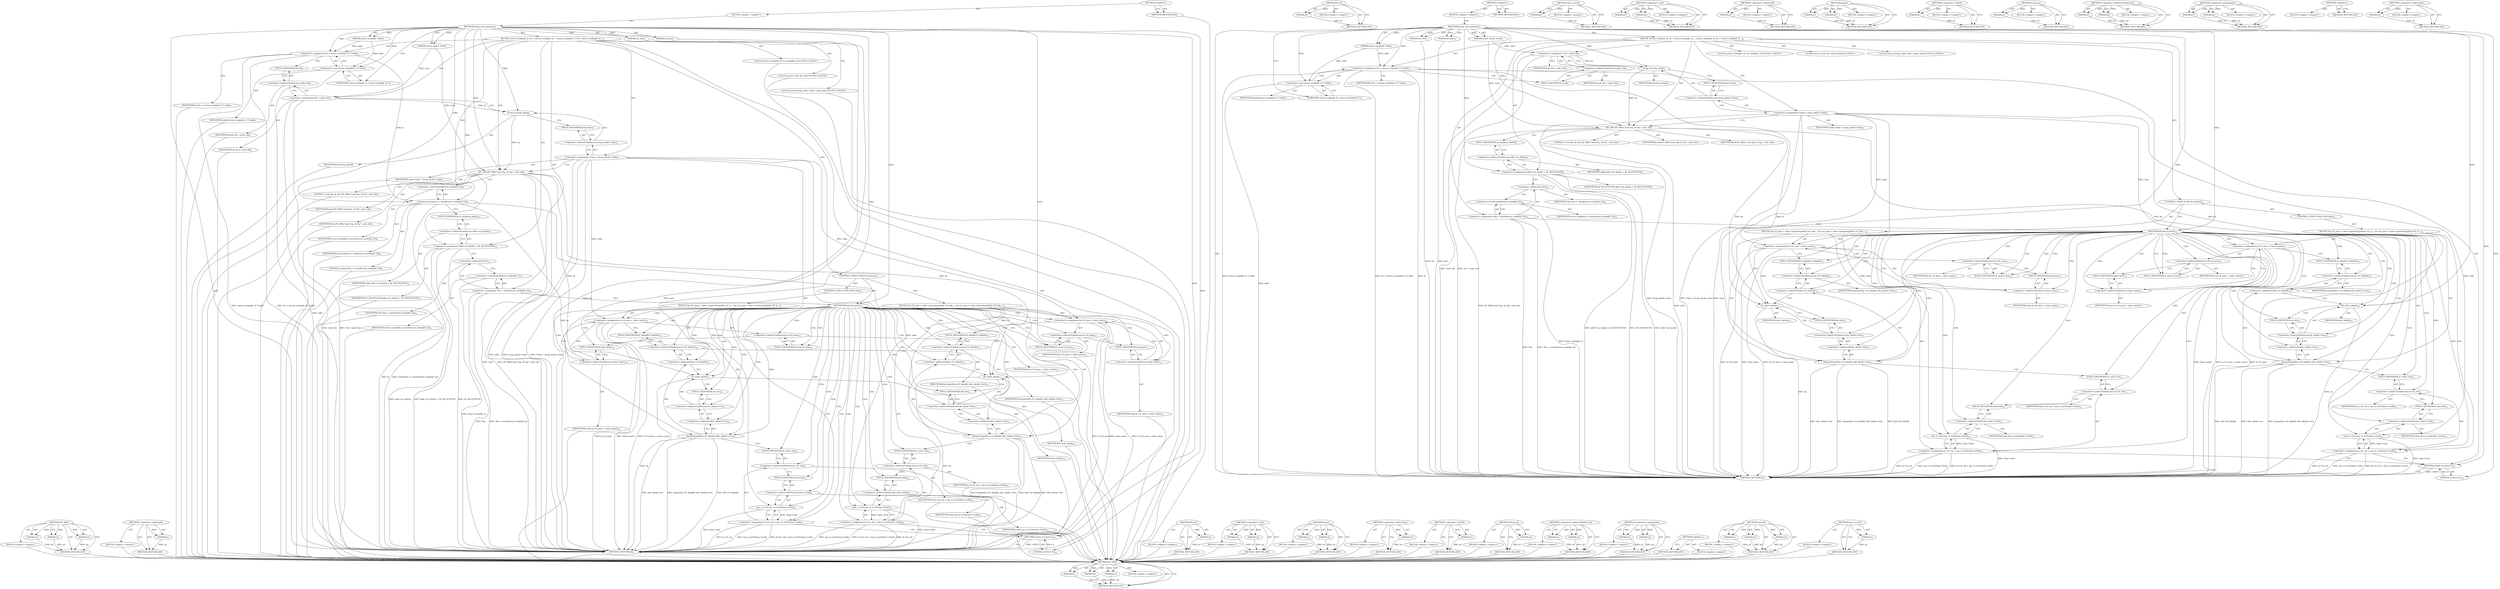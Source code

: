 digraph "cpu_to_le16" {
vulnerable_156 [label=<(METHOD,BT_DBG)>];
vulnerable_157 [label=<(PARAM,p1)>];
vulnerable_158 [label=<(PARAM,p2)>];
vulnerable_159 [label=<(PARAM,p3)>];
vulnerable_160 [label=<(BLOCK,&lt;empty&gt;,&lt;empty&gt;)>];
vulnerable_161 [label=<(METHOD_RETURN,ANY)>];
vulnerable_179 [label=<(METHOD,bt_sk)>];
vulnerable_180 [label=<(PARAM,p1)>];
vulnerable_181 [label=<(BLOCK,&lt;empty&gt;,&lt;empty&gt;)>];
vulnerable_182 [label=<(METHOD_RETURN,ANY)>];
vulnerable_6 [label=<(METHOD,&lt;global&gt;)<SUB>1</SUB>>];
vulnerable_7 [label=<(BLOCK,&lt;empty&gt;,&lt;empty&gt;)<SUB>1</SUB>>];
vulnerable_8 [label=<(METHOD,l2cap_sock_getname)<SUB>1</SUB>>];
vulnerable_9 [label=<(PARAM,struct socket *sock)<SUB>1</SUB>>];
vulnerable_10 [label=<(PARAM,struct sockaddr *addr)<SUB>1</SUB>>];
vulnerable_11 [label=<(PARAM,int *len)<SUB>1</SUB>>];
vulnerable_12 [label=<(PARAM,int peer)<SUB>1</SUB>>];
vulnerable_13 [label=<(BLOCK,{
	struct sockaddr_l2 *la = (struct sockaddr_l2...,{
	struct sockaddr_l2 *la = (struct sockaddr_l2...)<SUB>2</SUB>>];
vulnerable_14 [label="<(LOCAL,struct sockaddr_l2* la: sockaddr_l2*)<SUB>3</SUB>>"];
vulnerable_15 [label=<(&lt;operator&gt;.assignment,*la = (struct sockaddr_l2 *) addr)<SUB>3</SUB>>];
vulnerable_16 [label=<(IDENTIFIER,la,*la = (struct sockaddr_l2 *) addr)<SUB>3</SUB>>];
vulnerable_17 [label=<(&lt;operator&gt;.cast,(struct sockaddr_l2 *) addr)<SUB>3</SUB>>];
vulnerable_18 [label=<(UNKNOWN,struct sockaddr_l2 *,struct sockaddr_l2 *)<SUB>3</SUB>>];
vulnerable_19 [label=<(IDENTIFIER,addr,(struct sockaddr_l2 *) addr)<SUB>3</SUB>>];
vulnerable_20 [label="<(LOCAL,struct sock* sk: sock*)<SUB>4</SUB>>"];
vulnerable_21 [label=<(&lt;operator&gt;.assignment,*sk = sock-&gt;sk)<SUB>4</SUB>>];
vulnerable_22 [label=<(IDENTIFIER,sk,*sk = sock-&gt;sk)<SUB>4</SUB>>];
vulnerable_23 [label=<(&lt;operator&gt;.indirectFieldAccess,sock-&gt;sk)<SUB>4</SUB>>];
vulnerable_24 [label=<(IDENTIFIER,sock,*sk = sock-&gt;sk)<SUB>4</SUB>>];
vulnerable_25 [label=<(FIELD_IDENTIFIER,sk,sk)<SUB>4</SUB>>];
vulnerable_26 [label="<(LOCAL,struct l2cap_chan* chan: l2cap_chan*)<SUB>5</SUB>>"];
vulnerable_27 [label=<(&lt;operator&gt;.assignment,*chan = l2cap_pi(sk)-&gt;chan)<SUB>5</SUB>>];
vulnerable_28 [label=<(IDENTIFIER,chan,*chan = l2cap_pi(sk)-&gt;chan)<SUB>5</SUB>>];
vulnerable_29 [label=<(&lt;operator&gt;.indirectFieldAccess,l2cap_pi(sk)-&gt;chan)<SUB>5</SUB>>];
vulnerable_30 [label=<(l2cap_pi,l2cap_pi(sk))<SUB>5</SUB>>];
vulnerable_31 [label=<(IDENTIFIER,sk,l2cap_pi(sk))<SUB>5</SUB>>];
vulnerable_32 [label=<(FIELD_IDENTIFIER,chan,chan)<SUB>5</SUB>>];
vulnerable_33 [label=<(BT_DBG,BT_DBG(&quot;sock %p, sk %p&quot;, sock, sk))<SUB>7</SUB>>];
vulnerable_34 [label=<(LITERAL,&quot;sock %p, sk %p&quot;,BT_DBG(&quot;sock %p, sk %p&quot;, sock, sk))<SUB>7</SUB>>];
vulnerable_35 [label=<(IDENTIFIER,sock,BT_DBG(&quot;sock %p, sk %p&quot;, sock, sk))<SUB>7</SUB>>];
vulnerable_36 [label=<(IDENTIFIER,sk,BT_DBG(&quot;sock %p, sk %p&quot;, sock, sk))<SUB>7</SUB>>];
vulnerable_37 [label=<(&lt;operator&gt;.assignment,addr-&gt;sa_family = AF_BLUETOOTH)<SUB>9</SUB>>];
vulnerable_38 [label=<(&lt;operator&gt;.indirectFieldAccess,addr-&gt;sa_family)<SUB>9</SUB>>];
vulnerable_39 [label=<(IDENTIFIER,addr,addr-&gt;sa_family = AF_BLUETOOTH)<SUB>9</SUB>>];
vulnerable_40 [label=<(FIELD_IDENTIFIER,sa_family,sa_family)<SUB>9</SUB>>];
vulnerable_41 [label=<(IDENTIFIER,AF_BLUETOOTH,addr-&gt;sa_family = AF_BLUETOOTH)<SUB>9</SUB>>];
vulnerable_42 [label=<(&lt;operator&gt;.assignment,*len = sizeof(struct sockaddr_l2))<SUB>10</SUB>>];
vulnerable_43 [label=<(&lt;operator&gt;.indirection,*len)<SUB>10</SUB>>];
vulnerable_44 [label=<(IDENTIFIER,len,*len = sizeof(struct sockaddr_l2))<SUB>10</SUB>>];
vulnerable_45 [label=<(&lt;operator&gt;.sizeOf,sizeof(struct sockaddr_l2))<SUB>10</SUB>>];
vulnerable_46 [label=<(IDENTIFIER,struct sockaddr_l2,sizeof(struct sockaddr_l2))<SUB>10</SUB>>];
vulnerable_47 [label=<(CONTROL_STRUCTURE,IF,if (peer))<SUB>12</SUB>>];
vulnerable_48 [label=<(IDENTIFIER,peer,if (peer))<SUB>12</SUB>>];
vulnerable_49 [label=<(BLOCK,{
		la-&gt;l2_psm = chan-&gt;psm;
		bacpy(&amp;la-&gt;l2_bda...,{
		la-&gt;l2_psm = chan-&gt;psm;
		bacpy(&amp;la-&gt;l2_bda...)<SUB>12</SUB>>];
vulnerable_50 [label=<(&lt;operator&gt;.assignment,la-&gt;l2_psm = chan-&gt;psm)<SUB>13</SUB>>];
vulnerable_51 [label=<(&lt;operator&gt;.indirectFieldAccess,la-&gt;l2_psm)<SUB>13</SUB>>];
vulnerable_52 [label=<(IDENTIFIER,la,la-&gt;l2_psm = chan-&gt;psm)<SUB>13</SUB>>];
vulnerable_53 [label=<(FIELD_IDENTIFIER,l2_psm,l2_psm)<SUB>13</SUB>>];
vulnerable_54 [label=<(&lt;operator&gt;.indirectFieldAccess,chan-&gt;psm)<SUB>13</SUB>>];
vulnerable_55 [label=<(IDENTIFIER,chan,la-&gt;l2_psm = chan-&gt;psm)<SUB>13</SUB>>];
vulnerable_56 [label=<(FIELD_IDENTIFIER,psm,psm)<SUB>13</SUB>>];
vulnerable_57 [label=<(bacpy,bacpy(&amp;la-&gt;l2_bdaddr, &amp;bt_sk(sk)-&gt;dst))<SUB>14</SUB>>];
vulnerable_58 [label=<(&lt;operator&gt;.addressOf,&amp;la-&gt;l2_bdaddr)<SUB>14</SUB>>];
vulnerable_59 [label=<(&lt;operator&gt;.indirectFieldAccess,la-&gt;l2_bdaddr)<SUB>14</SUB>>];
vulnerable_60 [label=<(IDENTIFIER,la,bacpy(&amp;la-&gt;l2_bdaddr, &amp;bt_sk(sk)-&gt;dst))<SUB>14</SUB>>];
vulnerable_61 [label=<(FIELD_IDENTIFIER,l2_bdaddr,l2_bdaddr)<SUB>14</SUB>>];
vulnerable_62 [label=<(&lt;operator&gt;.addressOf,&amp;bt_sk(sk)-&gt;dst)<SUB>14</SUB>>];
vulnerable_63 [label=<(&lt;operator&gt;.indirectFieldAccess,bt_sk(sk)-&gt;dst)<SUB>14</SUB>>];
vulnerable_64 [label=<(bt_sk,bt_sk(sk))<SUB>14</SUB>>];
vulnerable_65 [label=<(IDENTIFIER,sk,bt_sk(sk))<SUB>14</SUB>>];
vulnerable_66 [label=<(FIELD_IDENTIFIER,dst,dst)<SUB>14</SUB>>];
vulnerable_67 [label=<(&lt;operator&gt;.assignment,la-&gt;l2_cid = cpu_to_le16(chan-&gt;dcid))<SUB>15</SUB>>];
vulnerable_68 [label=<(&lt;operator&gt;.indirectFieldAccess,la-&gt;l2_cid)<SUB>15</SUB>>];
vulnerable_69 [label=<(IDENTIFIER,la,la-&gt;l2_cid = cpu_to_le16(chan-&gt;dcid))<SUB>15</SUB>>];
vulnerable_70 [label=<(FIELD_IDENTIFIER,l2_cid,l2_cid)<SUB>15</SUB>>];
vulnerable_71 [label=<(cpu_to_le16,cpu_to_le16(chan-&gt;dcid))<SUB>15</SUB>>];
vulnerable_72 [label=<(&lt;operator&gt;.indirectFieldAccess,chan-&gt;dcid)<SUB>15</SUB>>];
vulnerable_73 [label=<(IDENTIFIER,chan,cpu_to_le16(chan-&gt;dcid))<SUB>15</SUB>>];
vulnerable_74 [label=<(FIELD_IDENTIFIER,dcid,dcid)<SUB>15</SUB>>];
vulnerable_75 [label=<(CONTROL_STRUCTURE,ELSE,else)<SUB>16</SUB>>];
vulnerable_76 [label=<(BLOCK,{
		la-&gt;l2_psm = chan-&gt;sport;
		bacpy(&amp;la-&gt;l2_b...,{
		la-&gt;l2_psm = chan-&gt;sport;
		bacpy(&amp;la-&gt;l2_b...)<SUB>16</SUB>>];
vulnerable_77 [label=<(&lt;operator&gt;.assignment,la-&gt;l2_psm = chan-&gt;sport)<SUB>17</SUB>>];
vulnerable_78 [label=<(&lt;operator&gt;.indirectFieldAccess,la-&gt;l2_psm)<SUB>17</SUB>>];
vulnerable_79 [label=<(IDENTIFIER,la,la-&gt;l2_psm = chan-&gt;sport)<SUB>17</SUB>>];
vulnerable_80 [label=<(FIELD_IDENTIFIER,l2_psm,l2_psm)<SUB>17</SUB>>];
vulnerable_81 [label=<(&lt;operator&gt;.indirectFieldAccess,chan-&gt;sport)<SUB>17</SUB>>];
vulnerable_82 [label=<(IDENTIFIER,chan,la-&gt;l2_psm = chan-&gt;sport)<SUB>17</SUB>>];
vulnerable_83 [label=<(FIELD_IDENTIFIER,sport,sport)<SUB>17</SUB>>];
vulnerable_84 [label=<(bacpy,bacpy(&amp;la-&gt;l2_bdaddr, &amp;bt_sk(sk)-&gt;src))<SUB>18</SUB>>];
vulnerable_85 [label=<(&lt;operator&gt;.addressOf,&amp;la-&gt;l2_bdaddr)<SUB>18</SUB>>];
vulnerable_86 [label=<(&lt;operator&gt;.indirectFieldAccess,la-&gt;l2_bdaddr)<SUB>18</SUB>>];
vulnerable_87 [label=<(IDENTIFIER,la,bacpy(&amp;la-&gt;l2_bdaddr, &amp;bt_sk(sk)-&gt;src))<SUB>18</SUB>>];
vulnerable_88 [label=<(FIELD_IDENTIFIER,l2_bdaddr,l2_bdaddr)<SUB>18</SUB>>];
vulnerable_89 [label=<(&lt;operator&gt;.addressOf,&amp;bt_sk(sk)-&gt;src)<SUB>18</SUB>>];
vulnerable_90 [label=<(&lt;operator&gt;.indirectFieldAccess,bt_sk(sk)-&gt;src)<SUB>18</SUB>>];
vulnerable_91 [label=<(bt_sk,bt_sk(sk))<SUB>18</SUB>>];
vulnerable_92 [label=<(IDENTIFIER,sk,bt_sk(sk))<SUB>18</SUB>>];
vulnerable_93 [label=<(FIELD_IDENTIFIER,src,src)<SUB>18</SUB>>];
vulnerable_94 [label=<(&lt;operator&gt;.assignment,la-&gt;l2_cid = cpu_to_le16(chan-&gt;scid))<SUB>19</SUB>>];
vulnerable_95 [label=<(&lt;operator&gt;.indirectFieldAccess,la-&gt;l2_cid)<SUB>19</SUB>>];
vulnerable_96 [label=<(IDENTIFIER,la,la-&gt;l2_cid = cpu_to_le16(chan-&gt;scid))<SUB>19</SUB>>];
vulnerable_97 [label=<(FIELD_IDENTIFIER,l2_cid,l2_cid)<SUB>19</SUB>>];
vulnerable_98 [label=<(cpu_to_le16,cpu_to_le16(chan-&gt;scid))<SUB>19</SUB>>];
vulnerable_99 [label=<(&lt;operator&gt;.indirectFieldAccess,chan-&gt;scid)<SUB>19</SUB>>];
vulnerable_100 [label=<(IDENTIFIER,chan,cpu_to_le16(chan-&gt;scid))<SUB>19</SUB>>];
vulnerable_101 [label=<(FIELD_IDENTIFIER,scid,scid)<SUB>19</SUB>>];
vulnerable_102 [label=<(RETURN,return 0;,return 0;)<SUB>22</SUB>>];
vulnerable_103 [label=<(LITERAL,0,return 0;)<SUB>22</SUB>>];
vulnerable_104 [label=<(METHOD_RETURN,int)<SUB>1</SUB>>];
vulnerable_106 [label=<(METHOD_RETURN,ANY)<SUB>1</SUB>>];
vulnerable_183 [label=<(METHOD,cpu_to_le16)>];
vulnerable_184 [label=<(PARAM,p1)>];
vulnerable_185 [label=<(BLOCK,&lt;empty&gt;,&lt;empty&gt;)>];
vulnerable_186 [label=<(METHOD_RETURN,ANY)>];
vulnerable_142 [label=<(METHOD,&lt;operator&gt;.cast)>];
vulnerable_143 [label=<(PARAM,p1)>];
vulnerable_144 [label=<(PARAM,p2)>];
vulnerable_145 [label=<(BLOCK,&lt;empty&gt;,&lt;empty&gt;)>];
vulnerable_146 [label=<(METHOD_RETURN,ANY)>];
vulnerable_175 [label=<(METHOD,&lt;operator&gt;.addressOf)>];
vulnerable_176 [label=<(PARAM,p1)>];
vulnerable_177 [label=<(BLOCK,&lt;empty&gt;,&lt;empty&gt;)>];
vulnerable_178 [label=<(METHOD_RETURN,ANY)>];
vulnerable_170 [label=<(METHOD,bacpy)>];
vulnerable_171 [label=<(PARAM,p1)>];
vulnerable_172 [label=<(PARAM,p2)>];
vulnerable_173 [label=<(BLOCK,&lt;empty&gt;,&lt;empty&gt;)>];
vulnerable_174 [label=<(METHOD_RETURN,ANY)>];
vulnerable_166 [label=<(METHOD,&lt;operator&gt;.sizeOf)>];
vulnerable_167 [label=<(PARAM,p1)>];
vulnerable_168 [label=<(BLOCK,&lt;empty&gt;,&lt;empty&gt;)>];
vulnerable_169 [label=<(METHOD_RETURN,ANY)>];
vulnerable_152 [label=<(METHOD,l2cap_pi)>];
vulnerable_153 [label=<(PARAM,p1)>];
vulnerable_154 [label=<(BLOCK,&lt;empty&gt;,&lt;empty&gt;)>];
vulnerable_155 [label=<(METHOD_RETURN,ANY)>];
vulnerable_147 [label=<(METHOD,&lt;operator&gt;.indirectFieldAccess)>];
vulnerable_148 [label=<(PARAM,p1)>];
vulnerable_149 [label=<(PARAM,p2)>];
vulnerable_150 [label=<(BLOCK,&lt;empty&gt;,&lt;empty&gt;)>];
vulnerable_151 [label=<(METHOD_RETURN,ANY)>];
vulnerable_137 [label=<(METHOD,&lt;operator&gt;.assignment)>];
vulnerable_138 [label=<(PARAM,p1)>];
vulnerable_139 [label=<(PARAM,p2)>];
vulnerable_140 [label=<(BLOCK,&lt;empty&gt;,&lt;empty&gt;)>];
vulnerable_141 [label=<(METHOD_RETURN,ANY)>];
vulnerable_131 [label=<(METHOD,&lt;global&gt;)<SUB>1</SUB>>];
vulnerable_132 [label=<(BLOCK,&lt;empty&gt;,&lt;empty&gt;)>];
vulnerable_133 [label=<(METHOD_RETURN,ANY)>];
vulnerable_162 [label=<(METHOD,&lt;operator&gt;.indirection)>];
vulnerable_163 [label=<(PARAM,p1)>];
vulnerable_164 [label=<(BLOCK,&lt;empty&gt;,&lt;empty&gt;)>];
vulnerable_165 [label=<(METHOD_RETURN,ANY)>];
fixed_161 [label=<(METHOD,BT_DBG)>];
fixed_162 [label=<(PARAM,p1)>];
fixed_163 [label=<(PARAM,p2)>];
fixed_164 [label=<(PARAM,p3)>];
fixed_165 [label=<(BLOCK,&lt;empty&gt;,&lt;empty&gt;)>];
fixed_166 [label=<(METHOD_RETURN,ANY)>];
fixed_186 [label=<(METHOD,&lt;operator&gt;.addressOf)>];
fixed_187 [label=<(PARAM,p1)>];
fixed_188 [label=<(BLOCK,&lt;empty&gt;,&lt;empty&gt;)>];
fixed_189 [label=<(METHOD_RETURN,ANY)>];
fixed_6 [label=<(METHOD,&lt;global&gt;)<SUB>1</SUB>>];
fixed_7 [label=<(BLOCK,&lt;empty&gt;,&lt;empty&gt;)<SUB>1</SUB>>];
fixed_8 [label=<(METHOD,l2cap_sock_getname)<SUB>1</SUB>>];
fixed_9 [label=<(PARAM,struct socket *sock)<SUB>1</SUB>>];
fixed_10 [label=<(PARAM,struct sockaddr *addr)<SUB>1</SUB>>];
fixed_11 [label=<(PARAM,int *len)<SUB>1</SUB>>];
fixed_12 [label=<(PARAM,int peer)<SUB>1</SUB>>];
fixed_13 [label=<(BLOCK,{
	struct sockaddr_l2 *la = (struct sockaddr_l2...,{
	struct sockaddr_l2 *la = (struct sockaddr_l2...)<SUB>2</SUB>>];
fixed_14 [label="<(LOCAL,struct sockaddr_l2* la: sockaddr_l2*)<SUB>3</SUB>>"];
fixed_15 [label=<(&lt;operator&gt;.assignment,*la = (struct sockaddr_l2 *) addr)<SUB>3</SUB>>];
fixed_16 [label=<(IDENTIFIER,la,*la = (struct sockaddr_l2 *) addr)<SUB>3</SUB>>];
fixed_17 [label=<(&lt;operator&gt;.cast,(struct sockaddr_l2 *) addr)<SUB>3</SUB>>];
fixed_18 [label=<(UNKNOWN,struct sockaddr_l2 *,struct sockaddr_l2 *)<SUB>3</SUB>>];
fixed_19 [label=<(IDENTIFIER,addr,(struct sockaddr_l2 *) addr)<SUB>3</SUB>>];
fixed_20 [label="<(LOCAL,struct sock* sk: sock*)<SUB>4</SUB>>"];
fixed_21 [label=<(&lt;operator&gt;.assignment,*sk = sock-&gt;sk)<SUB>4</SUB>>];
fixed_22 [label=<(IDENTIFIER,sk,*sk = sock-&gt;sk)<SUB>4</SUB>>];
fixed_23 [label=<(&lt;operator&gt;.indirectFieldAccess,sock-&gt;sk)<SUB>4</SUB>>];
fixed_24 [label=<(IDENTIFIER,sock,*sk = sock-&gt;sk)<SUB>4</SUB>>];
fixed_25 [label=<(FIELD_IDENTIFIER,sk,sk)<SUB>4</SUB>>];
fixed_26 [label="<(LOCAL,struct l2cap_chan* chan: l2cap_chan*)<SUB>5</SUB>>"];
fixed_27 [label=<(&lt;operator&gt;.assignment,*chan = l2cap_pi(sk)-&gt;chan)<SUB>5</SUB>>];
fixed_28 [label=<(IDENTIFIER,chan,*chan = l2cap_pi(sk)-&gt;chan)<SUB>5</SUB>>];
fixed_29 [label=<(&lt;operator&gt;.indirectFieldAccess,l2cap_pi(sk)-&gt;chan)<SUB>5</SUB>>];
fixed_30 [label=<(l2cap_pi,l2cap_pi(sk))<SUB>5</SUB>>];
fixed_31 [label=<(IDENTIFIER,sk,l2cap_pi(sk))<SUB>5</SUB>>];
fixed_32 [label=<(FIELD_IDENTIFIER,chan,chan)<SUB>5</SUB>>];
fixed_33 [label=<(BT_DBG,BT_DBG(&quot;sock %p, sk %p&quot;, sock, sk))<SUB>7</SUB>>];
fixed_34 [label=<(LITERAL,&quot;sock %p, sk %p&quot;,BT_DBG(&quot;sock %p, sk %p&quot;, sock, sk))<SUB>7</SUB>>];
fixed_35 [label=<(IDENTIFIER,sock,BT_DBG(&quot;sock %p, sk %p&quot;, sock, sk))<SUB>7</SUB>>];
fixed_36 [label=<(IDENTIFIER,sk,BT_DBG(&quot;sock %p, sk %p&quot;, sock, sk))<SUB>7</SUB>>];
fixed_37 [label=<(memset,memset(la, 0, sizeof(struct sockaddr_l2)))<SUB>9</SUB>>];
fixed_38 [label=<(IDENTIFIER,la,memset(la, 0, sizeof(struct sockaddr_l2)))<SUB>9</SUB>>];
fixed_39 [label=<(LITERAL,0,memset(la, 0, sizeof(struct sockaddr_l2)))<SUB>9</SUB>>];
fixed_40 [label=<(&lt;operator&gt;.sizeOf,sizeof(struct sockaddr_l2))<SUB>9</SUB>>];
fixed_41 [label=<(IDENTIFIER,struct sockaddr_l2,sizeof(struct sockaddr_l2))<SUB>9</SUB>>];
fixed_42 [label=<(&lt;operator&gt;.assignment,addr-&gt;sa_family = AF_BLUETOOTH)<SUB>10</SUB>>];
fixed_43 [label=<(&lt;operator&gt;.indirectFieldAccess,addr-&gt;sa_family)<SUB>10</SUB>>];
fixed_44 [label=<(IDENTIFIER,addr,addr-&gt;sa_family = AF_BLUETOOTH)<SUB>10</SUB>>];
fixed_45 [label=<(FIELD_IDENTIFIER,sa_family,sa_family)<SUB>10</SUB>>];
fixed_46 [label=<(IDENTIFIER,AF_BLUETOOTH,addr-&gt;sa_family = AF_BLUETOOTH)<SUB>10</SUB>>];
fixed_47 [label=<(&lt;operator&gt;.assignment,*len = sizeof(struct sockaddr_l2))<SUB>11</SUB>>];
fixed_48 [label=<(&lt;operator&gt;.indirection,*len)<SUB>11</SUB>>];
fixed_49 [label=<(IDENTIFIER,len,*len = sizeof(struct sockaddr_l2))<SUB>11</SUB>>];
fixed_50 [label=<(&lt;operator&gt;.sizeOf,sizeof(struct sockaddr_l2))<SUB>11</SUB>>];
fixed_51 [label=<(IDENTIFIER,struct sockaddr_l2,sizeof(struct sockaddr_l2))<SUB>11</SUB>>];
fixed_52 [label=<(CONTROL_STRUCTURE,IF,if (peer))<SUB>13</SUB>>];
fixed_53 [label=<(IDENTIFIER,peer,if (peer))<SUB>13</SUB>>];
fixed_54 [label=<(BLOCK,{
		la-&gt;l2_psm = chan-&gt;psm;
		bacpy(&amp;la-&gt;l2_bda...,{
		la-&gt;l2_psm = chan-&gt;psm;
		bacpy(&amp;la-&gt;l2_bda...)<SUB>13</SUB>>];
fixed_55 [label=<(&lt;operator&gt;.assignment,la-&gt;l2_psm = chan-&gt;psm)<SUB>14</SUB>>];
fixed_56 [label=<(&lt;operator&gt;.indirectFieldAccess,la-&gt;l2_psm)<SUB>14</SUB>>];
fixed_57 [label=<(IDENTIFIER,la,la-&gt;l2_psm = chan-&gt;psm)<SUB>14</SUB>>];
fixed_58 [label=<(FIELD_IDENTIFIER,l2_psm,l2_psm)<SUB>14</SUB>>];
fixed_59 [label=<(&lt;operator&gt;.indirectFieldAccess,chan-&gt;psm)<SUB>14</SUB>>];
fixed_60 [label=<(IDENTIFIER,chan,la-&gt;l2_psm = chan-&gt;psm)<SUB>14</SUB>>];
fixed_61 [label=<(FIELD_IDENTIFIER,psm,psm)<SUB>14</SUB>>];
fixed_62 [label=<(bacpy,bacpy(&amp;la-&gt;l2_bdaddr, &amp;bt_sk(sk)-&gt;dst))<SUB>15</SUB>>];
fixed_63 [label=<(&lt;operator&gt;.addressOf,&amp;la-&gt;l2_bdaddr)<SUB>15</SUB>>];
fixed_64 [label=<(&lt;operator&gt;.indirectFieldAccess,la-&gt;l2_bdaddr)<SUB>15</SUB>>];
fixed_65 [label=<(IDENTIFIER,la,bacpy(&amp;la-&gt;l2_bdaddr, &amp;bt_sk(sk)-&gt;dst))<SUB>15</SUB>>];
fixed_66 [label=<(FIELD_IDENTIFIER,l2_bdaddr,l2_bdaddr)<SUB>15</SUB>>];
fixed_67 [label=<(&lt;operator&gt;.addressOf,&amp;bt_sk(sk)-&gt;dst)<SUB>15</SUB>>];
fixed_68 [label=<(&lt;operator&gt;.indirectFieldAccess,bt_sk(sk)-&gt;dst)<SUB>15</SUB>>];
fixed_69 [label=<(bt_sk,bt_sk(sk))<SUB>15</SUB>>];
fixed_70 [label=<(IDENTIFIER,sk,bt_sk(sk))<SUB>15</SUB>>];
fixed_71 [label=<(FIELD_IDENTIFIER,dst,dst)<SUB>15</SUB>>];
fixed_72 [label=<(&lt;operator&gt;.assignment,la-&gt;l2_cid = cpu_to_le16(chan-&gt;dcid))<SUB>16</SUB>>];
fixed_73 [label=<(&lt;operator&gt;.indirectFieldAccess,la-&gt;l2_cid)<SUB>16</SUB>>];
fixed_74 [label=<(IDENTIFIER,la,la-&gt;l2_cid = cpu_to_le16(chan-&gt;dcid))<SUB>16</SUB>>];
fixed_75 [label=<(FIELD_IDENTIFIER,l2_cid,l2_cid)<SUB>16</SUB>>];
fixed_76 [label=<(cpu_to_le16,cpu_to_le16(chan-&gt;dcid))<SUB>16</SUB>>];
fixed_77 [label=<(&lt;operator&gt;.indirectFieldAccess,chan-&gt;dcid)<SUB>16</SUB>>];
fixed_78 [label=<(IDENTIFIER,chan,cpu_to_le16(chan-&gt;dcid))<SUB>16</SUB>>];
fixed_79 [label=<(FIELD_IDENTIFIER,dcid,dcid)<SUB>16</SUB>>];
fixed_80 [label=<(CONTROL_STRUCTURE,ELSE,else)<SUB>17</SUB>>];
fixed_81 [label=<(BLOCK,{
		la-&gt;l2_psm = chan-&gt;sport;
		bacpy(&amp;la-&gt;l2_b...,{
		la-&gt;l2_psm = chan-&gt;sport;
		bacpy(&amp;la-&gt;l2_b...)<SUB>17</SUB>>];
fixed_82 [label=<(&lt;operator&gt;.assignment,la-&gt;l2_psm = chan-&gt;sport)<SUB>18</SUB>>];
fixed_83 [label=<(&lt;operator&gt;.indirectFieldAccess,la-&gt;l2_psm)<SUB>18</SUB>>];
fixed_84 [label=<(IDENTIFIER,la,la-&gt;l2_psm = chan-&gt;sport)<SUB>18</SUB>>];
fixed_85 [label=<(FIELD_IDENTIFIER,l2_psm,l2_psm)<SUB>18</SUB>>];
fixed_86 [label=<(&lt;operator&gt;.indirectFieldAccess,chan-&gt;sport)<SUB>18</SUB>>];
fixed_87 [label=<(IDENTIFIER,chan,la-&gt;l2_psm = chan-&gt;sport)<SUB>18</SUB>>];
fixed_88 [label=<(FIELD_IDENTIFIER,sport,sport)<SUB>18</SUB>>];
fixed_89 [label=<(bacpy,bacpy(&amp;la-&gt;l2_bdaddr, &amp;bt_sk(sk)-&gt;src))<SUB>19</SUB>>];
fixed_90 [label=<(&lt;operator&gt;.addressOf,&amp;la-&gt;l2_bdaddr)<SUB>19</SUB>>];
fixed_91 [label=<(&lt;operator&gt;.indirectFieldAccess,la-&gt;l2_bdaddr)<SUB>19</SUB>>];
fixed_92 [label=<(IDENTIFIER,la,bacpy(&amp;la-&gt;l2_bdaddr, &amp;bt_sk(sk)-&gt;src))<SUB>19</SUB>>];
fixed_93 [label=<(FIELD_IDENTIFIER,l2_bdaddr,l2_bdaddr)<SUB>19</SUB>>];
fixed_94 [label=<(&lt;operator&gt;.addressOf,&amp;bt_sk(sk)-&gt;src)<SUB>19</SUB>>];
fixed_95 [label=<(&lt;operator&gt;.indirectFieldAccess,bt_sk(sk)-&gt;src)<SUB>19</SUB>>];
fixed_96 [label=<(bt_sk,bt_sk(sk))<SUB>19</SUB>>];
fixed_97 [label=<(IDENTIFIER,sk,bt_sk(sk))<SUB>19</SUB>>];
fixed_98 [label=<(FIELD_IDENTIFIER,src,src)<SUB>19</SUB>>];
fixed_99 [label=<(&lt;operator&gt;.assignment,la-&gt;l2_cid = cpu_to_le16(chan-&gt;scid))<SUB>20</SUB>>];
fixed_100 [label=<(&lt;operator&gt;.indirectFieldAccess,la-&gt;l2_cid)<SUB>20</SUB>>];
fixed_101 [label=<(IDENTIFIER,la,la-&gt;l2_cid = cpu_to_le16(chan-&gt;scid))<SUB>20</SUB>>];
fixed_102 [label=<(FIELD_IDENTIFIER,l2_cid,l2_cid)<SUB>20</SUB>>];
fixed_103 [label=<(cpu_to_le16,cpu_to_le16(chan-&gt;scid))<SUB>20</SUB>>];
fixed_104 [label=<(&lt;operator&gt;.indirectFieldAccess,chan-&gt;scid)<SUB>20</SUB>>];
fixed_105 [label=<(IDENTIFIER,chan,cpu_to_le16(chan-&gt;scid))<SUB>20</SUB>>];
fixed_106 [label=<(FIELD_IDENTIFIER,scid,scid)<SUB>20</SUB>>];
fixed_107 [label=<(RETURN,return 0;,return 0;)<SUB>23</SUB>>];
fixed_108 [label=<(LITERAL,0,return 0;)<SUB>23</SUB>>];
fixed_109 [label=<(METHOD_RETURN,int)<SUB>1</SUB>>];
fixed_111 [label=<(METHOD_RETURN,ANY)<SUB>1</SUB>>];
fixed_190 [label=<(METHOD,bt_sk)>];
fixed_191 [label=<(PARAM,p1)>];
fixed_192 [label=<(BLOCK,&lt;empty&gt;,&lt;empty&gt;)>];
fixed_193 [label=<(METHOD_RETURN,ANY)>];
fixed_147 [label=<(METHOD,&lt;operator&gt;.cast)>];
fixed_148 [label=<(PARAM,p1)>];
fixed_149 [label=<(PARAM,p2)>];
fixed_150 [label=<(BLOCK,&lt;empty&gt;,&lt;empty&gt;)>];
fixed_151 [label=<(METHOD_RETURN,ANY)>];
fixed_181 [label=<(METHOD,bacpy)>];
fixed_182 [label=<(PARAM,p1)>];
fixed_183 [label=<(PARAM,p2)>];
fixed_184 [label=<(BLOCK,&lt;empty&gt;,&lt;empty&gt;)>];
fixed_185 [label=<(METHOD_RETURN,ANY)>];
fixed_177 [label=<(METHOD,&lt;operator&gt;.indirection)>];
fixed_178 [label=<(PARAM,p1)>];
fixed_179 [label=<(BLOCK,&lt;empty&gt;,&lt;empty&gt;)>];
fixed_180 [label=<(METHOD_RETURN,ANY)>];
fixed_173 [label=<(METHOD,&lt;operator&gt;.sizeOf)>];
fixed_174 [label=<(PARAM,p1)>];
fixed_175 [label=<(BLOCK,&lt;empty&gt;,&lt;empty&gt;)>];
fixed_176 [label=<(METHOD_RETURN,ANY)>];
fixed_157 [label=<(METHOD,l2cap_pi)>];
fixed_158 [label=<(PARAM,p1)>];
fixed_159 [label=<(BLOCK,&lt;empty&gt;,&lt;empty&gt;)>];
fixed_160 [label=<(METHOD_RETURN,ANY)>];
fixed_152 [label=<(METHOD,&lt;operator&gt;.indirectFieldAccess)>];
fixed_153 [label=<(PARAM,p1)>];
fixed_154 [label=<(PARAM,p2)>];
fixed_155 [label=<(BLOCK,&lt;empty&gt;,&lt;empty&gt;)>];
fixed_156 [label=<(METHOD_RETURN,ANY)>];
fixed_142 [label=<(METHOD,&lt;operator&gt;.assignment)>];
fixed_143 [label=<(PARAM,p1)>];
fixed_144 [label=<(PARAM,p2)>];
fixed_145 [label=<(BLOCK,&lt;empty&gt;,&lt;empty&gt;)>];
fixed_146 [label=<(METHOD_RETURN,ANY)>];
fixed_136 [label=<(METHOD,&lt;global&gt;)<SUB>1</SUB>>];
fixed_137 [label=<(BLOCK,&lt;empty&gt;,&lt;empty&gt;)>];
fixed_138 [label=<(METHOD_RETURN,ANY)>];
fixed_167 [label=<(METHOD,memset)>];
fixed_168 [label=<(PARAM,p1)>];
fixed_169 [label=<(PARAM,p2)>];
fixed_170 [label=<(PARAM,p3)>];
fixed_171 [label=<(BLOCK,&lt;empty&gt;,&lt;empty&gt;)>];
fixed_172 [label=<(METHOD_RETURN,ANY)>];
fixed_194 [label=<(METHOD,cpu_to_le16)>];
fixed_195 [label=<(PARAM,p1)>];
fixed_196 [label=<(BLOCK,&lt;empty&gt;,&lt;empty&gt;)>];
fixed_197 [label=<(METHOD_RETURN,ANY)>];
vulnerable_156 -> vulnerable_157  [key=0, label="AST: "];
vulnerable_156 -> vulnerable_157  [key=1, label="DDG: "];
vulnerable_156 -> vulnerable_160  [key=0, label="AST: "];
vulnerable_156 -> vulnerable_158  [key=0, label="AST: "];
vulnerable_156 -> vulnerable_158  [key=1, label="DDG: "];
vulnerable_156 -> vulnerable_161  [key=0, label="AST: "];
vulnerable_156 -> vulnerable_161  [key=1, label="CFG: "];
vulnerable_156 -> vulnerable_159  [key=0, label="AST: "];
vulnerable_156 -> vulnerable_159  [key=1, label="DDG: "];
vulnerable_157 -> vulnerable_161  [key=0, label="DDG: p1"];
vulnerable_158 -> vulnerable_161  [key=0, label="DDG: p2"];
vulnerable_159 -> vulnerable_161  [key=0, label="DDG: p3"];
vulnerable_179 -> vulnerable_180  [key=0, label="AST: "];
vulnerable_179 -> vulnerable_180  [key=1, label="DDG: "];
vulnerable_179 -> vulnerable_181  [key=0, label="AST: "];
vulnerable_179 -> vulnerable_182  [key=0, label="AST: "];
vulnerable_179 -> vulnerable_182  [key=1, label="CFG: "];
vulnerable_180 -> vulnerable_182  [key=0, label="DDG: p1"];
vulnerable_6 -> vulnerable_7  [key=0, label="AST: "];
vulnerable_6 -> vulnerable_106  [key=0, label="AST: "];
vulnerable_6 -> vulnerable_106  [key=1, label="CFG: "];
vulnerable_7 -> vulnerable_8  [key=0, label="AST: "];
vulnerable_8 -> vulnerable_9  [key=0, label="AST: "];
vulnerable_8 -> vulnerable_9  [key=1, label="DDG: "];
vulnerable_8 -> vulnerable_10  [key=0, label="AST: "];
vulnerable_8 -> vulnerable_10  [key=1, label="DDG: "];
vulnerable_8 -> vulnerable_11  [key=0, label="AST: "];
vulnerable_8 -> vulnerable_11  [key=1, label="DDG: "];
vulnerable_8 -> vulnerable_12  [key=0, label="AST: "];
vulnerable_8 -> vulnerable_12  [key=1, label="DDG: "];
vulnerable_8 -> vulnerable_13  [key=0, label="AST: "];
vulnerable_8 -> vulnerable_104  [key=0, label="AST: "];
vulnerable_8 -> vulnerable_18  [key=0, label="CFG: "];
vulnerable_8 -> vulnerable_15  [key=0, label="DDG: "];
vulnerable_8 -> vulnerable_37  [key=0, label="DDG: "];
vulnerable_8 -> vulnerable_102  [key=0, label="DDG: "];
vulnerable_8 -> vulnerable_33  [key=0, label="DDG: "];
vulnerable_8 -> vulnerable_48  [key=0, label="DDG: "];
vulnerable_8 -> vulnerable_103  [key=0, label="DDG: "];
vulnerable_8 -> vulnerable_17  [key=0, label="DDG: "];
vulnerable_8 -> vulnerable_30  [key=0, label="DDG: "];
vulnerable_8 -> vulnerable_64  [key=0, label="DDG: "];
vulnerable_8 -> vulnerable_91  [key=0, label="DDG: "];
vulnerable_9 -> vulnerable_21  [key=0, label="DDG: sock"];
vulnerable_9 -> vulnerable_33  [key=0, label="DDG: sock"];
vulnerable_10 -> vulnerable_15  [key=0, label="DDG: addr"];
vulnerable_10 -> vulnerable_17  [key=0, label="DDG: addr"];
vulnerable_11 -> vulnerable_104  [key=0, label="DDG: len"];
vulnerable_12 -> vulnerable_104  [key=0, label="DDG: peer"];
vulnerable_13 -> vulnerable_14  [key=0, label="AST: "];
vulnerable_13 -> vulnerable_15  [key=0, label="AST: "];
vulnerable_13 -> vulnerable_20  [key=0, label="AST: "];
vulnerable_13 -> vulnerable_21  [key=0, label="AST: "];
vulnerable_13 -> vulnerable_26  [key=0, label="AST: "];
vulnerable_13 -> vulnerable_27  [key=0, label="AST: "];
vulnerable_13 -> vulnerable_33  [key=0, label="AST: "];
vulnerable_13 -> vulnerable_37  [key=0, label="AST: "];
vulnerable_13 -> vulnerable_42  [key=0, label="AST: "];
vulnerable_13 -> vulnerable_47  [key=0, label="AST: "];
vulnerable_13 -> vulnerable_102  [key=0, label="AST: "];
vulnerable_15 -> vulnerable_16  [key=0, label="AST: "];
vulnerable_15 -> vulnerable_17  [key=0, label="AST: "];
vulnerable_15 -> vulnerable_25  [key=0, label="CFG: "];
vulnerable_15 -> vulnerable_104  [key=0, label="DDG: la"];
vulnerable_15 -> vulnerable_104  [key=1, label="DDG: (struct sockaddr_l2 *) addr"];
vulnerable_15 -> vulnerable_104  [key=2, label="DDG: *la = (struct sockaddr_l2 *) addr"];
vulnerable_15 -> vulnerable_57  [key=0, label="DDG: la"];
vulnerable_15 -> vulnerable_84  [key=0, label="DDG: la"];
vulnerable_17 -> vulnerable_18  [key=0, label="AST: "];
vulnerable_17 -> vulnerable_19  [key=0, label="AST: "];
vulnerable_17 -> vulnerable_15  [key=0, label="CFG: "];
vulnerable_17 -> vulnerable_104  [key=0, label="DDG: addr"];
vulnerable_18 -> vulnerable_17  [key=0, label="CFG: "];
vulnerable_21 -> vulnerable_22  [key=0, label="AST: "];
vulnerable_21 -> vulnerable_23  [key=0, label="AST: "];
vulnerable_21 -> vulnerable_30  [key=0, label="CFG: "];
vulnerable_21 -> vulnerable_30  [key=1, label="DDG: sk"];
vulnerable_21 -> vulnerable_104  [key=0, label="DDG: sock-&gt;sk"];
vulnerable_21 -> vulnerable_104  [key=1, label="DDG: *sk = sock-&gt;sk"];
vulnerable_23 -> vulnerable_24  [key=0, label="AST: "];
vulnerable_23 -> vulnerable_25  [key=0, label="AST: "];
vulnerable_23 -> vulnerable_21  [key=0, label="CFG: "];
vulnerable_25 -> vulnerable_23  [key=0, label="CFG: "];
vulnerable_27 -> vulnerable_28  [key=0, label="AST: "];
vulnerable_27 -> vulnerable_29  [key=0, label="AST: "];
vulnerable_27 -> vulnerable_33  [key=0, label="CFG: "];
vulnerable_27 -> vulnerable_104  [key=0, label="DDG: chan"];
vulnerable_27 -> vulnerable_104  [key=1, label="DDG: l2cap_pi(sk)-&gt;chan"];
vulnerable_27 -> vulnerable_104  [key=2, label="DDG: *chan = l2cap_pi(sk)-&gt;chan"];
vulnerable_27 -> vulnerable_50  [key=0, label="DDG: chan"];
vulnerable_27 -> vulnerable_77  [key=0, label="DDG: chan"];
vulnerable_27 -> vulnerable_71  [key=0, label="DDG: chan"];
vulnerable_27 -> vulnerable_98  [key=0, label="DDG: chan"];
vulnerable_29 -> vulnerable_30  [key=0, label="AST: "];
vulnerable_29 -> vulnerable_32  [key=0, label="AST: "];
vulnerable_29 -> vulnerable_27  [key=0, label="CFG: "];
vulnerable_30 -> vulnerable_31  [key=0, label="AST: "];
vulnerable_30 -> vulnerable_32  [key=0, label="CFG: "];
vulnerable_30 -> vulnerable_33  [key=0, label="DDG: sk"];
vulnerable_32 -> vulnerable_29  [key=0, label="CFG: "];
vulnerable_33 -> vulnerable_34  [key=0, label="AST: "];
vulnerable_33 -> vulnerable_35  [key=0, label="AST: "];
vulnerable_33 -> vulnerable_36  [key=0, label="AST: "];
vulnerable_33 -> vulnerable_40  [key=0, label="CFG: "];
vulnerable_33 -> vulnerable_104  [key=0, label="DDG: sock"];
vulnerable_33 -> vulnerable_104  [key=1, label="DDG: BT_DBG(&quot;sock %p, sk %p&quot;, sock, sk)"];
vulnerable_33 -> vulnerable_64  [key=0, label="DDG: sk"];
vulnerable_33 -> vulnerable_91  [key=0, label="DDG: sk"];
vulnerable_37 -> vulnerable_38  [key=0, label="AST: "];
vulnerable_37 -> vulnerable_41  [key=0, label="AST: "];
vulnerable_37 -> vulnerable_43  [key=0, label="CFG: "];
vulnerable_37 -> vulnerable_104  [key=0, label="DDG: addr-&gt;sa_family"];
vulnerable_37 -> vulnerable_104  [key=1, label="DDG: addr-&gt;sa_family = AF_BLUETOOTH"];
vulnerable_37 -> vulnerable_104  [key=2, label="DDG: AF_BLUETOOTH"];
vulnerable_38 -> vulnerable_39  [key=0, label="AST: "];
vulnerable_38 -> vulnerable_40  [key=0, label="AST: "];
vulnerable_38 -> vulnerable_37  [key=0, label="CFG: "];
vulnerable_40 -> vulnerable_38  [key=0, label="CFG: "];
vulnerable_42 -> vulnerable_43  [key=0, label="AST: "];
vulnerable_42 -> vulnerable_45  [key=0, label="AST: "];
vulnerable_42 -> vulnerable_48  [key=0, label="CFG: "];
vulnerable_42 -> vulnerable_104  [key=0, label="DDG: *len"];
vulnerable_42 -> vulnerable_104  [key=1, label="DDG: *len = sizeof(struct sockaddr_l2)"];
vulnerable_43 -> vulnerable_44  [key=0, label="AST: "];
vulnerable_43 -> vulnerable_45  [key=0, label="CFG: "];
vulnerable_45 -> vulnerable_46  [key=0, label="AST: "];
vulnerable_45 -> vulnerable_42  [key=0, label="CFG: "];
vulnerable_45 -> vulnerable_104  [key=0, label="DDG: struct sockaddr_l2"];
vulnerable_47 -> vulnerable_48  [key=0, label="AST: "];
vulnerable_47 -> vulnerable_49  [key=0, label="AST: "];
vulnerable_47 -> vulnerable_75  [key=0, label="AST: "];
vulnerable_48 -> vulnerable_53  [key=0, label="CFG: "];
vulnerable_48 -> vulnerable_53  [key=1, label="CDG: "];
vulnerable_48 -> vulnerable_80  [key=0, label="CFG: "];
vulnerable_48 -> vulnerable_80  [key=1, label="CDG: "];
vulnerable_48 -> vulnerable_94  [key=0, label="CDG: "];
vulnerable_48 -> vulnerable_68  [key=0, label="CDG: "];
vulnerable_48 -> vulnerable_77  [key=0, label="CDG: "];
vulnerable_48 -> vulnerable_64  [key=0, label="CDG: "];
vulnerable_48 -> vulnerable_51  [key=0, label="CDG: "];
vulnerable_48 -> vulnerable_57  [key=0, label="CDG: "];
vulnerable_48 -> vulnerable_89  [key=0, label="CDG: "];
vulnerable_48 -> vulnerable_66  [key=0, label="CDG: "];
vulnerable_48 -> vulnerable_98  [key=0, label="CDG: "];
vulnerable_48 -> vulnerable_99  [key=0, label="CDG: "];
vulnerable_48 -> vulnerable_81  [key=0, label="CDG: "];
vulnerable_48 -> vulnerable_84  [key=0, label="CDG: "];
vulnerable_48 -> vulnerable_85  [key=0, label="CDG: "];
vulnerable_48 -> vulnerable_72  [key=0, label="CDG: "];
vulnerable_48 -> vulnerable_56  [key=0, label="CDG: "];
vulnerable_48 -> vulnerable_67  [key=0, label="CDG: "];
vulnerable_48 -> vulnerable_74  [key=0, label="CDG: "];
vulnerable_48 -> vulnerable_95  [key=0, label="CDG: "];
vulnerable_48 -> vulnerable_50  [key=0, label="CDG: "];
vulnerable_48 -> vulnerable_59  [key=0, label="CDG: "];
vulnerable_48 -> vulnerable_97  [key=0, label="CDG: "];
vulnerable_48 -> vulnerable_91  [key=0, label="CDG: "];
vulnerable_48 -> vulnerable_93  [key=0, label="CDG: "];
vulnerable_48 -> vulnerable_101  [key=0, label="CDG: "];
vulnerable_48 -> vulnerable_90  [key=0, label="CDG: "];
vulnerable_48 -> vulnerable_54  [key=0, label="CDG: "];
vulnerable_48 -> vulnerable_58  [key=0, label="CDG: "];
vulnerable_48 -> vulnerable_61  [key=0, label="CDG: "];
vulnerable_48 -> vulnerable_83  [key=0, label="CDG: "];
vulnerable_48 -> vulnerable_71  [key=0, label="CDG: "];
vulnerable_48 -> vulnerable_88  [key=0, label="CDG: "];
vulnerable_48 -> vulnerable_70  [key=0, label="CDG: "];
vulnerable_48 -> vulnerable_63  [key=0, label="CDG: "];
vulnerable_48 -> vulnerable_78  [key=0, label="CDG: "];
vulnerable_48 -> vulnerable_62  [key=0, label="CDG: "];
vulnerable_48 -> vulnerable_86  [key=0, label="CDG: "];
vulnerable_49 -> vulnerable_50  [key=0, label="AST: "];
vulnerable_49 -> vulnerable_57  [key=0, label="AST: "];
vulnerable_49 -> vulnerable_67  [key=0, label="AST: "];
vulnerable_50 -> vulnerable_51  [key=0, label="AST: "];
vulnerable_50 -> vulnerable_54  [key=0, label="AST: "];
vulnerable_50 -> vulnerable_61  [key=0, label="CFG: "];
vulnerable_50 -> vulnerable_104  [key=0, label="DDG: la-&gt;l2_psm"];
vulnerable_50 -> vulnerable_104  [key=1, label="DDG: chan-&gt;psm"];
vulnerable_50 -> vulnerable_104  [key=2, label="DDG: la-&gt;l2_psm = chan-&gt;psm"];
vulnerable_51 -> vulnerable_52  [key=0, label="AST: "];
vulnerable_51 -> vulnerable_53  [key=0, label="AST: "];
vulnerable_51 -> vulnerable_56  [key=0, label="CFG: "];
vulnerable_53 -> vulnerable_51  [key=0, label="CFG: "];
vulnerable_54 -> vulnerable_55  [key=0, label="AST: "];
vulnerable_54 -> vulnerable_56  [key=0, label="AST: "];
vulnerable_54 -> vulnerable_50  [key=0, label="CFG: "];
vulnerable_56 -> vulnerable_54  [key=0, label="CFG: "];
vulnerable_57 -> vulnerable_58  [key=0, label="AST: "];
vulnerable_57 -> vulnerable_62  [key=0, label="AST: "];
vulnerable_57 -> vulnerable_70  [key=0, label="CFG: "];
vulnerable_57 -> vulnerable_104  [key=0, label="DDG: &amp;la-&gt;l2_bdaddr"];
vulnerable_57 -> vulnerable_104  [key=1, label="DDG: &amp;bt_sk(sk)-&gt;dst"];
vulnerable_57 -> vulnerable_104  [key=2, label="DDG: bacpy(&amp;la-&gt;l2_bdaddr, &amp;bt_sk(sk)-&gt;dst)"];
vulnerable_58 -> vulnerable_59  [key=0, label="AST: "];
vulnerable_58 -> vulnerable_64  [key=0, label="CFG: "];
vulnerable_59 -> vulnerable_60  [key=0, label="AST: "];
vulnerable_59 -> vulnerable_61  [key=0, label="AST: "];
vulnerable_59 -> vulnerable_58  [key=0, label="CFG: "];
vulnerable_61 -> vulnerable_59  [key=0, label="CFG: "];
vulnerable_62 -> vulnerable_63  [key=0, label="AST: "];
vulnerable_62 -> vulnerable_57  [key=0, label="CFG: "];
vulnerable_63 -> vulnerable_64  [key=0, label="AST: "];
vulnerable_63 -> vulnerable_66  [key=0, label="AST: "];
vulnerable_63 -> vulnerable_62  [key=0, label="CFG: "];
vulnerable_64 -> vulnerable_65  [key=0, label="AST: "];
vulnerable_64 -> vulnerable_66  [key=0, label="CFG: "];
vulnerable_64 -> vulnerable_104  [key=0, label="DDG: sk"];
vulnerable_66 -> vulnerable_63  [key=0, label="CFG: "];
vulnerable_67 -> vulnerable_68  [key=0, label="AST: "];
vulnerable_67 -> vulnerable_71  [key=0, label="AST: "];
vulnerable_67 -> vulnerable_102  [key=0, label="CFG: "];
vulnerable_67 -> vulnerable_104  [key=0, label="DDG: la-&gt;l2_cid"];
vulnerable_67 -> vulnerable_104  [key=1, label="DDG: cpu_to_le16(chan-&gt;dcid)"];
vulnerable_67 -> vulnerable_104  [key=2, label="DDG: la-&gt;l2_cid = cpu_to_le16(chan-&gt;dcid)"];
vulnerable_68 -> vulnerable_69  [key=0, label="AST: "];
vulnerable_68 -> vulnerable_70  [key=0, label="AST: "];
vulnerable_68 -> vulnerable_74  [key=0, label="CFG: "];
vulnerable_70 -> vulnerable_68  [key=0, label="CFG: "];
vulnerable_71 -> vulnerable_72  [key=0, label="AST: "];
vulnerable_71 -> vulnerable_67  [key=0, label="CFG: "];
vulnerable_71 -> vulnerable_67  [key=1, label="DDG: chan-&gt;dcid"];
vulnerable_71 -> vulnerable_104  [key=0, label="DDG: chan-&gt;dcid"];
vulnerable_72 -> vulnerable_73  [key=0, label="AST: "];
vulnerable_72 -> vulnerable_74  [key=0, label="AST: "];
vulnerable_72 -> vulnerable_71  [key=0, label="CFG: "];
vulnerable_74 -> vulnerable_72  [key=0, label="CFG: "];
vulnerable_75 -> vulnerable_76  [key=0, label="AST: "];
vulnerable_76 -> vulnerable_77  [key=0, label="AST: "];
vulnerable_76 -> vulnerable_84  [key=0, label="AST: "];
vulnerable_76 -> vulnerable_94  [key=0, label="AST: "];
vulnerable_77 -> vulnerable_78  [key=0, label="AST: "];
vulnerable_77 -> vulnerable_81  [key=0, label="AST: "];
vulnerable_77 -> vulnerable_88  [key=0, label="CFG: "];
vulnerable_77 -> vulnerable_104  [key=0, label="DDG: la-&gt;l2_psm"];
vulnerable_77 -> vulnerable_104  [key=1, label="DDG: chan-&gt;sport"];
vulnerable_77 -> vulnerable_104  [key=2, label="DDG: la-&gt;l2_psm = chan-&gt;sport"];
vulnerable_78 -> vulnerable_79  [key=0, label="AST: "];
vulnerable_78 -> vulnerable_80  [key=0, label="AST: "];
vulnerable_78 -> vulnerable_83  [key=0, label="CFG: "];
vulnerable_80 -> vulnerable_78  [key=0, label="CFG: "];
vulnerable_81 -> vulnerable_82  [key=0, label="AST: "];
vulnerable_81 -> vulnerable_83  [key=0, label="AST: "];
vulnerable_81 -> vulnerable_77  [key=0, label="CFG: "];
vulnerable_83 -> vulnerable_81  [key=0, label="CFG: "];
vulnerable_84 -> vulnerable_85  [key=0, label="AST: "];
vulnerable_84 -> vulnerable_89  [key=0, label="AST: "];
vulnerable_84 -> vulnerable_97  [key=0, label="CFG: "];
vulnerable_84 -> vulnerable_104  [key=0, label="DDG: &amp;la-&gt;l2_bdaddr"];
vulnerable_84 -> vulnerable_104  [key=1, label="DDG: &amp;bt_sk(sk)-&gt;src"];
vulnerable_84 -> vulnerable_104  [key=2, label="DDG: bacpy(&amp;la-&gt;l2_bdaddr, &amp;bt_sk(sk)-&gt;src)"];
vulnerable_85 -> vulnerable_86  [key=0, label="AST: "];
vulnerable_85 -> vulnerable_91  [key=0, label="CFG: "];
vulnerable_86 -> vulnerable_87  [key=0, label="AST: "];
vulnerable_86 -> vulnerable_88  [key=0, label="AST: "];
vulnerable_86 -> vulnerable_85  [key=0, label="CFG: "];
vulnerable_88 -> vulnerable_86  [key=0, label="CFG: "];
vulnerable_89 -> vulnerable_90  [key=0, label="AST: "];
vulnerable_89 -> vulnerable_84  [key=0, label="CFG: "];
vulnerable_90 -> vulnerable_91  [key=0, label="AST: "];
vulnerable_90 -> vulnerable_93  [key=0, label="AST: "];
vulnerable_90 -> vulnerable_89  [key=0, label="CFG: "];
vulnerable_91 -> vulnerable_92  [key=0, label="AST: "];
vulnerable_91 -> vulnerable_93  [key=0, label="CFG: "];
vulnerable_91 -> vulnerable_104  [key=0, label="DDG: sk"];
vulnerable_93 -> vulnerable_90  [key=0, label="CFG: "];
vulnerable_94 -> vulnerable_95  [key=0, label="AST: "];
vulnerable_94 -> vulnerable_98  [key=0, label="AST: "];
vulnerable_94 -> vulnerable_102  [key=0, label="CFG: "];
vulnerable_94 -> vulnerable_104  [key=0, label="DDG: la-&gt;l2_cid"];
vulnerable_94 -> vulnerable_104  [key=1, label="DDG: cpu_to_le16(chan-&gt;scid)"];
vulnerable_94 -> vulnerable_104  [key=2, label="DDG: la-&gt;l2_cid = cpu_to_le16(chan-&gt;scid)"];
vulnerable_95 -> vulnerable_96  [key=0, label="AST: "];
vulnerable_95 -> vulnerable_97  [key=0, label="AST: "];
vulnerable_95 -> vulnerable_101  [key=0, label="CFG: "];
vulnerable_97 -> vulnerable_95  [key=0, label="CFG: "];
vulnerable_98 -> vulnerable_99  [key=0, label="AST: "];
vulnerable_98 -> vulnerable_94  [key=0, label="CFG: "];
vulnerable_98 -> vulnerable_94  [key=1, label="DDG: chan-&gt;scid"];
vulnerable_98 -> vulnerable_104  [key=0, label="DDG: chan-&gt;scid"];
vulnerable_99 -> vulnerable_100  [key=0, label="AST: "];
vulnerable_99 -> vulnerable_101  [key=0, label="AST: "];
vulnerable_99 -> vulnerable_98  [key=0, label="CFG: "];
vulnerable_101 -> vulnerable_99  [key=0, label="CFG: "];
vulnerable_102 -> vulnerable_103  [key=0, label="AST: "];
vulnerable_102 -> vulnerable_104  [key=0, label="CFG: "];
vulnerable_102 -> vulnerable_104  [key=1, label="DDG: &lt;RET&gt;"];
vulnerable_103 -> vulnerable_102  [key=0, label="DDG: 0"];
vulnerable_183 -> vulnerable_184  [key=0, label="AST: "];
vulnerable_183 -> vulnerable_184  [key=1, label="DDG: "];
vulnerable_183 -> vulnerable_185  [key=0, label="AST: "];
vulnerable_183 -> vulnerable_186  [key=0, label="AST: "];
vulnerable_183 -> vulnerable_186  [key=1, label="CFG: "];
vulnerable_184 -> vulnerable_186  [key=0, label="DDG: p1"];
vulnerable_142 -> vulnerable_143  [key=0, label="AST: "];
vulnerable_142 -> vulnerable_143  [key=1, label="DDG: "];
vulnerable_142 -> vulnerable_145  [key=0, label="AST: "];
vulnerable_142 -> vulnerable_144  [key=0, label="AST: "];
vulnerable_142 -> vulnerable_144  [key=1, label="DDG: "];
vulnerable_142 -> vulnerable_146  [key=0, label="AST: "];
vulnerable_142 -> vulnerable_146  [key=1, label="CFG: "];
vulnerable_143 -> vulnerable_146  [key=0, label="DDG: p1"];
vulnerable_144 -> vulnerable_146  [key=0, label="DDG: p2"];
vulnerable_175 -> vulnerable_176  [key=0, label="AST: "];
vulnerable_175 -> vulnerable_176  [key=1, label="DDG: "];
vulnerable_175 -> vulnerable_177  [key=0, label="AST: "];
vulnerable_175 -> vulnerable_178  [key=0, label="AST: "];
vulnerable_175 -> vulnerable_178  [key=1, label="CFG: "];
vulnerable_176 -> vulnerable_178  [key=0, label="DDG: p1"];
vulnerable_170 -> vulnerable_171  [key=0, label="AST: "];
vulnerable_170 -> vulnerable_171  [key=1, label="DDG: "];
vulnerable_170 -> vulnerable_173  [key=0, label="AST: "];
vulnerable_170 -> vulnerable_172  [key=0, label="AST: "];
vulnerable_170 -> vulnerable_172  [key=1, label="DDG: "];
vulnerable_170 -> vulnerable_174  [key=0, label="AST: "];
vulnerable_170 -> vulnerable_174  [key=1, label="CFG: "];
vulnerable_171 -> vulnerable_174  [key=0, label="DDG: p1"];
vulnerable_172 -> vulnerable_174  [key=0, label="DDG: p2"];
vulnerable_166 -> vulnerable_167  [key=0, label="AST: "];
vulnerable_166 -> vulnerable_167  [key=1, label="DDG: "];
vulnerable_166 -> vulnerable_168  [key=0, label="AST: "];
vulnerable_166 -> vulnerable_169  [key=0, label="AST: "];
vulnerable_166 -> vulnerable_169  [key=1, label="CFG: "];
vulnerable_167 -> vulnerable_169  [key=0, label="DDG: p1"];
vulnerable_152 -> vulnerable_153  [key=0, label="AST: "];
vulnerable_152 -> vulnerable_153  [key=1, label="DDG: "];
vulnerable_152 -> vulnerable_154  [key=0, label="AST: "];
vulnerable_152 -> vulnerable_155  [key=0, label="AST: "];
vulnerable_152 -> vulnerable_155  [key=1, label="CFG: "];
vulnerable_153 -> vulnerable_155  [key=0, label="DDG: p1"];
vulnerable_147 -> vulnerable_148  [key=0, label="AST: "];
vulnerable_147 -> vulnerable_148  [key=1, label="DDG: "];
vulnerable_147 -> vulnerable_150  [key=0, label="AST: "];
vulnerable_147 -> vulnerable_149  [key=0, label="AST: "];
vulnerable_147 -> vulnerable_149  [key=1, label="DDG: "];
vulnerable_147 -> vulnerable_151  [key=0, label="AST: "];
vulnerable_147 -> vulnerable_151  [key=1, label="CFG: "];
vulnerable_148 -> vulnerable_151  [key=0, label="DDG: p1"];
vulnerable_149 -> vulnerable_151  [key=0, label="DDG: p2"];
vulnerable_137 -> vulnerable_138  [key=0, label="AST: "];
vulnerable_137 -> vulnerable_138  [key=1, label="DDG: "];
vulnerable_137 -> vulnerable_140  [key=0, label="AST: "];
vulnerable_137 -> vulnerable_139  [key=0, label="AST: "];
vulnerable_137 -> vulnerable_139  [key=1, label="DDG: "];
vulnerable_137 -> vulnerable_141  [key=0, label="AST: "];
vulnerable_137 -> vulnerable_141  [key=1, label="CFG: "];
vulnerable_138 -> vulnerable_141  [key=0, label="DDG: p1"];
vulnerable_139 -> vulnerable_141  [key=0, label="DDG: p2"];
vulnerable_131 -> vulnerable_132  [key=0, label="AST: "];
vulnerable_131 -> vulnerable_133  [key=0, label="AST: "];
vulnerable_131 -> vulnerable_133  [key=1, label="CFG: "];
vulnerable_162 -> vulnerable_163  [key=0, label="AST: "];
vulnerable_162 -> vulnerable_163  [key=1, label="DDG: "];
vulnerable_162 -> vulnerable_164  [key=0, label="AST: "];
vulnerable_162 -> vulnerable_165  [key=0, label="AST: "];
vulnerable_162 -> vulnerable_165  [key=1, label="CFG: "];
vulnerable_163 -> vulnerable_165  [key=0, label="DDG: p1"];
fixed_161 -> fixed_162  [key=0, label="AST: "];
fixed_161 -> fixed_162  [key=1, label="DDG: "];
fixed_161 -> fixed_165  [key=0, label="AST: "];
fixed_161 -> fixed_163  [key=0, label="AST: "];
fixed_161 -> fixed_163  [key=1, label="DDG: "];
fixed_161 -> fixed_166  [key=0, label="AST: "];
fixed_161 -> fixed_166  [key=1, label="CFG: "];
fixed_161 -> fixed_164  [key=0, label="AST: "];
fixed_161 -> fixed_164  [key=1, label="DDG: "];
fixed_162 -> fixed_166  [key=0, label="DDG: p1"];
fixed_163 -> fixed_166  [key=0, label="DDG: p2"];
fixed_164 -> fixed_166  [key=0, label="DDG: p3"];
fixed_165 -> vulnerable_156  [key=0];
fixed_166 -> vulnerable_156  [key=0];
fixed_186 -> fixed_187  [key=0, label="AST: "];
fixed_186 -> fixed_187  [key=1, label="DDG: "];
fixed_186 -> fixed_188  [key=0, label="AST: "];
fixed_186 -> fixed_189  [key=0, label="AST: "];
fixed_186 -> fixed_189  [key=1, label="CFG: "];
fixed_187 -> fixed_189  [key=0, label="DDG: p1"];
fixed_188 -> vulnerable_156  [key=0];
fixed_189 -> vulnerable_156  [key=0];
fixed_6 -> fixed_7  [key=0, label="AST: "];
fixed_6 -> fixed_111  [key=0, label="AST: "];
fixed_6 -> fixed_111  [key=1, label="CFG: "];
fixed_7 -> fixed_8  [key=0, label="AST: "];
fixed_8 -> fixed_9  [key=0, label="AST: "];
fixed_8 -> fixed_9  [key=1, label="DDG: "];
fixed_8 -> fixed_10  [key=0, label="AST: "];
fixed_8 -> fixed_10  [key=1, label="DDG: "];
fixed_8 -> fixed_11  [key=0, label="AST: "];
fixed_8 -> fixed_11  [key=1, label="DDG: "];
fixed_8 -> fixed_12  [key=0, label="AST: "];
fixed_8 -> fixed_12  [key=1, label="DDG: "];
fixed_8 -> fixed_13  [key=0, label="AST: "];
fixed_8 -> fixed_109  [key=0, label="AST: "];
fixed_8 -> fixed_18  [key=0, label="CFG: "];
fixed_8 -> fixed_15  [key=0, label="DDG: "];
fixed_8 -> fixed_42  [key=0, label="DDG: "];
fixed_8 -> fixed_107  [key=0, label="DDG: "];
fixed_8 -> fixed_33  [key=0, label="DDG: "];
fixed_8 -> fixed_37  [key=0, label="DDG: "];
fixed_8 -> fixed_53  [key=0, label="DDG: "];
fixed_8 -> fixed_108  [key=0, label="DDG: "];
fixed_8 -> fixed_17  [key=0, label="DDG: "];
fixed_8 -> fixed_30  [key=0, label="DDG: "];
fixed_8 -> fixed_69  [key=0, label="DDG: "];
fixed_8 -> fixed_96  [key=0, label="DDG: "];
fixed_9 -> fixed_21  [key=0, label="DDG: sock"];
fixed_9 -> fixed_33  [key=0, label="DDG: sock"];
fixed_10 -> fixed_15  [key=0, label="DDG: addr"];
fixed_10 -> fixed_17  [key=0, label="DDG: addr"];
fixed_11 -> fixed_109  [key=0, label="DDG: len"];
fixed_12 -> fixed_109  [key=0, label="DDG: peer"];
fixed_13 -> fixed_14  [key=0, label="AST: "];
fixed_13 -> fixed_15  [key=0, label="AST: "];
fixed_13 -> fixed_20  [key=0, label="AST: "];
fixed_13 -> fixed_21  [key=0, label="AST: "];
fixed_13 -> fixed_26  [key=0, label="AST: "];
fixed_13 -> fixed_27  [key=0, label="AST: "];
fixed_13 -> fixed_33  [key=0, label="AST: "];
fixed_13 -> fixed_37  [key=0, label="AST: "];
fixed_13 -> fixed_42  [key=0, label="AST: "];
fixed_13 -> fixed_47  [key=0, label="AST: "];
fixed_13 -> fixed_52  [key=0, label="AST: "];
fixed_13 -> fixed_107  [key=0, label="AST: "];
fixed_14 -> vulnerable_156  [key=0];
fixed_15 -> fixed_16  [key=0, label="AST: "];
fixed_15 -> fixed_17  [key=0, label="AST: "];
fixed_15 -> fixed_25  [key=0, label="CFG: "];
fixed_15 -> fixed_109  [key=0, label="DDG: (struct sockaddr_l2 *) addr"];
fixed_15 -> fixed_109  [key=1, label="DDG: *la = (struct sockaddr_l2 *) addr"];
fixed_15 -> fixed_37  [key=0, label="DDG: la"];
fixed_16 -> vulnerable_156  [key=0];
fixed_17 -> fixed_18  [key=0, label="AST: "];
fixed_17 -> fixed_19  [key=0, label="AST: "];
fixed_17 -> fixed_15  [key=0, label="CFG: "];
fixed_17 -> fixed_109  [key=0, label="DDG: addr"];
fixed_18 -> fixed_17  [key=0, label="CFG: "];
fixed_19 -> vulnerable_156  [key=0];
fixed_20 -> vulnerable_156  [key=0];
fixed_21 -> fixed_22  [key=0, label="AST: "];
fixed_21 -> fixed_23  [key=0, label="AST: "];
fixed_21 -> fixed_30  [key=0, label="CFG: "];
fixed_21 -> fixed_30  [key=1, label="DDG: sk"];
fixed_21 -> fixed_109  [key=0, label="DDG: sock-&gt;sk"];
fixed_21 -> fixed_109  [key=1, label="DDG: *sk = sock-&gt;sk"];
fixed_22 -> vulnerable_156  [key=0];
fixed_23 -> fixed_24  [key=0, label="AST: "];
fixed_23 -> fixed_25  [key=0, label="AST: "];
fixed_23 -> fixed_21  [key=0, label="CFG: "];
fixed_24 -> vulnerable_156  [key=0];
fixed_25 -> fixed_23  [key=0, label="CFG: "];
fixed_26 -> vulnerable_156  [key=0];
fixed_27 -> fixed_28  [key=0, label="AST: "];
fixed_27 -> fixed_29  [key=0, label="AST: "];
fixed_27 -> fixed_33  [key=0, label="CFG: "];
fixed_27 -> fixed_109  [key=0, label="DDG: chan"];
fixed_27 -> fixed_109  [key=1, label="DDG: l2cap_pi(sk)-&gt;chan"];
fixed_27 -> fixed_109  [key=2, label="DDG: *chan = l2cap_pi(sk)-&gt;chan"];
fixed_27 -> fixed_55  [key=0, label="DDG: chan"];
fixed_27 -> fixed_82  [key=0, label="DDG: chan"];
fixed_27 -> fixed_76  [key=0, label="DDG: chan"];
fixed_27 -> fixed_103  [key=0, label="DDG: chan"];
fixed_28 -> vulnerable_156  [key=0];
fixed_29 -> fixed_30  [key=0, label="AST: "];
fixed_29 -> fixed_32  [key=0, label="AST: "];
fixed_29 -> fixed_27  [key=0, label="CFG: "];
fixed_30 -> fixed_31  [key=0, label="AST: "];
fixed_30 -> fixed_32  [key=0, label="CFG: "];
fixed_30 -> fixed_33  [key=0, label="DDG: sk"];
fixed_31 -> vulnerable_156  [key=0];
fixed_32 -> fixed_29  [key=0, label="CFG: "];
fixed_33 -> fixed_34  [key=0, label="AST: "];
fixed_33 -> fixed_35  [key=0, label="AST: "];
fixed_33 -> fixed_36  [key=0, label="AST: "];
fixed_33 -> fixed_40  [key=0, label="CFG: "];
fixed_33 -> fixed_109  [key=0, label="DDG: sock"];
fixed_33 -> fixed_109  [key=1, label="DDG: BT_DBG(&quot;sock %p, sk %p&quot;, sock, sk)"];
fixed_33 -> fixed_69  [key=0, label="DDG: sk"];
fixed_33 -> fixed_96  [key=0, label="DDG: sk"];
fixed_34 -> vulnerable_156  [key=0];
fixed_35 -> vulnerable_156  [key=0];
fixed_36 -> vulnerable_156  [key=0];
fixed_37 -> fixed_38  [key=0, label="AST: "];
fixed_37 -> fixed_39  [key=0, label="AST: "];
fixed_37 -> fixed_40  [key=0, label="AST: "];
fixed_37 -> fixed_45  [key=0, label="CFG: "];
fixed_37 -> fixed_109  [key=0, label="DDG: la"];
fixed_37 -> fixed_109  [key=1, label="DDG: memset(la, 0, sizeof(struct sockaddr_l2))"];
fixed_37 -> fixed_62  [key=0, label="DDG: la"];
fixed_37 -> fixed_89  [key=0, label="DDG: la"];
fixed_38 -> vulnerable_156  [key=0];
fixed_39 -> vulnerable_156  [key=0];
fixed_40 -> fixed_41  [key=0, label="AST: "];
fixed_40 -> fixed_37  [key=0, label="CFG: "];
fixed_41 -> vulnerable_156  [key=0];
fixed_42 -> fixed_43  [key=0, label="AST: "];
fixed_42 -> fixed_46  [key=0, label="AST: "];
fixed_42 -> fixed_48  [key=0, label="CFG: "];
fixed_42 -> fixed_109  [key=0, label="DDG: addr-&gt;sa_family"];
fixed_42 -> fixed_109  [key=1, label="DDG: addr-&gt;sa_family = AF_BLUETOOTH"];
fixed_42 -> fixed_109  [key=2, label="DDG: AF_BLUETOOTH"];
fixed_43 -> fixed_44  [key=0, label="AST: "];
fixed_43 -> fixed_45  [key=0, label="AST: "];
fixed_43 -> fixed_42  [key=0, label="CFG: "];
fixed_44 -> vulnerable_156  [key=0];
fixed_45 -> fixed_43  [key=0, label="CFG: "];
fixed_46 -> vulnerable_156  [key=0];
fixed_47 -> fixed_48  [key=0, label="AST: "];
fixed_47 -> fixed_50  [key=0, label="AST: "];
fixed_47 -> fixed_53  [key=0, label="CFG: "];
fixed_47 -> fixed_109  [key=0, label="DDG: *len"];
fixed_47 -> fixed_109  [key=1, label="DDG: *len = sizeof(struct sockaddr_l2)"];
fixed_48 -> fixed_49  [key=0, label="AST: "];
fixed_48 -> fixed_50  [key=0, label="CFG: "];
fixed_49 -> vulnerable_156  [key=0];
fixed_50 -> fixed_51  [key=0, label="AST: "];
fixed_50 -> fixed_47  [key=0, label="CFG: "];
fixed_50 -> fixed_109  [key=0, label="DDG: struct sockaddr_l2"];
fixed_51 -> vulnerable_156  [key=0];
fixed_52 -> fixed_53  [key=0, label="AST: "];
fixed_52 -> fixed_54  [key=0, label="AST: "];
fixed_52 -> fixed_80  [key=0, label="AST: "];
fixed_53 -> fixed_58  [key=0, label="CFG: "];
fixed_53 -> fixed_58  [key=1, label="CDG: "];
fixed_53 -> fixed_85  [key=0, label="CFG: "];
fixed_53 -> fixed_85  [key=1, label="CDG: "];
fixed_53 -> fixed_94  [key=0, label="CDG: "];
fixed_53 -> fixed_68  [key=0, label="CDG: "];
fixed_53 -> fixed_73  [key=0, label="CDG: "];
fixed_53 -> fixed_96  [key=0, label="CDG: "];
fixed_53 -> fixed_77  [key=0, label="CDG: "];
fixed_53 -> fixed_64  [key=0, label="CDG: "];
fixed_53 -> fixed_89  [key=0, label="CDG: "];
fixed_53 -> fixed_66  [key=0, label="CDG: "];
fixed_53 -> fixed_98  [key=0, label="CDG: "];
fixed_53 -> fixed_75  [key=0, label="CDG: "];
fixed_53 -> fixed_99  [key=0, label="CDG: "];
fixed_53 -> fixed_102  [key=0, label="CDG: "];
fixed_53 -> fixed_72  [key=0, label="CDG: "];
fixed_53 -> fixed_103  [key=0, label="CDG: "];
fixed_53 -> fixed_56  [key=0, label="CDG: "];
fixed_53 -> fixed_69  [key=0, label="CDG: "];
fixed_53 -> fixed_67  [key=0, label="CDG: "];
fixed_53 -> fixed_104  [key=0, label="CDG: "];
fixed_53 -> fixed_95  [key=0, label="CDG: "];
fixed_53 -> fixed_106  [key=0, label="CDG: "];
fixed_53 -> fixed_76  [key=0, label="CDG: "];
fixed_53 -> fixed_59  [key=0, label="CDG: "];
fixed_53 -> fixed_91  [key=0, label="CDG: "];
fixed_53 -> fixed_82  [key=0, label="CDG: "];
fixed_53 -> fixed_93  [key=0, label="CDG: "];
fixed_53 -> fixed_90  [key=0, label="CDG: "];
fixed_53 -> fixed_79  [key=0, label="CDG: "];
fixed_53 -> fixed_61  [key=0, label="CDG: "];
fixed_53 -> fixed_83  [key=0, label="CDG: "];
fixed_53 -> fixed_71  [key=0, label="CDG: "];
fixed_53 -> fixed_100  [key=0, label="CDG: "];
fixed_53 -> fixed_88  [key=0, label="CDG: "];
fixed_53 -> fixed_63  [key=0, label="CDG: "];
fixed_53 -> fixed_55  [key=0, label="CDG: "];
fixed_53 -> fixed_62  [key=0, label="CDG: "];
fixed_53 -> fixed_86  [key=0, label="CDG: "];
fixed_54 -> fixed_55  [key=0, label="AST: "];
fixed_54 -> fixed_62  [key=0, label="AST: "];
fixed_54 -> fixed_72  [key=0, label="AST: "];
fixed_55 -> fixed_56  [key=0, label="AST: "];
fixed_55 -> fixed_59  [key=0, label="AST: "];
fixed_55 -> fixed_66  [key=0, label="CFG: "];
fixed_55 -> fixed_109  [key=0, label="DDG: la-&gt;l2_psm"];
fixed_55 -> fixed_109  [key=1, label="DDG: chan-&gt;psm"];
fixed_55 -> fixed_109  [key=2, label="DDG: la-&gt;l2_psm = chan-&gt;psm"];
fixed_56 -> fixed_57  [key=0, label="AST: "];
fixed_56 -> fixed_58  [key=0, label="AST: "];
fixed_56 -> fixed_61  [key=0, label="CFG: "];
fixed_57 -> vulnerable_156  [key=0];
fixed_58 -> fixed_56  [key=0, label="CFG: "];
fixed_59 -> fixed_60  [key=0, label="AST: "];
fixed_59 -> fixed_61  [key=0, label="AST: "];
fixed_59 -> fixed_55  [key=0, label="CFG: "];
fixed_60 -> vulnerable_156  [key=0];
fixed_61 -> fixed_59  [key=0, label="CFG: "];
fixed_62 -> fixed_63  [key=0, label="AST: "];
fixed_62 -> fixed_67  [key=0, label="AST: "];
fixed_62 -> fixed_75  [key=0, label="CFG: "];
fixed_62 -> fixed_109  [key=0, label="DDG: &amp;la-&gt;l2_bdaddr"];
fixed_62 -> fixed_109  [key=1, label="DDG: &amp;bt_sk(sk)-&gt;dst"];
fixed_62 -> fixed_109  [key=2, label="DDG: bacpy(&amp;la-&gt;l2_bdaddr, &amp;bt_sk(sk)-&gt;dst)"];
fixed_63 -> fixed_64  [key=0, label="AST: "];
fixed_63 -> fixed_69  [key=0, label="CFG: "];
fixed_64 -> fixed_65  [key=0, label="AST: "];
fixed_64 -> fixed_66  [key=0, label="AST: "];
fixed_64 -> fixed_63  [key=0, label="CFG: "];
fixed_65 -> vulnerable_156  [key=0];
fixed_66 -> fixed_64  [key=0, label="CFG: "];
fixed_67 -> fixed_68  [key=0, label="AST: "];
fixed_67 -> fixed_62  [key=0, label="CFG: "];
fixed_68 -> fixed_69  [key=0, label="AST: "];
fixed_68 -> fixed_71  [key=0, label="AST: "];
fixed_68 -> fixed_67  [key=0, label="CFG: "];
fixed_69 -> fixed_70  [key=0, label="AST: "];
fixed_69 -> fixed_71  [key=0, label="CFG: "];
fixed_69 -> fixed_109  [key=0, label="DDG: sk"];
fixed_70 -> vulnerable_156  [key=0];
fixed_71 -> fixed_68  [key=0, label="CFG: "];
fixed_72 -> fixed_73  [key=0, label="AST: "];
fixed_72 -> fixed_76  [key=0, label="AST: "];
fixed_72 -> fixed_107  [key=0, label="CFG: "];
fixed_72 -> fixed_109  [key=0, label="DDG: la-&gt;l2_cid"];
fixed_72 -> fixed_109  [key=1, label="DDG: cpu_to_le16(chan-&gt;dcid)"];
fixed_72 -> fixed_109  [key=2, label="DDG: la-&gt;l2_cid = cpu_to_le16(chan-&gt;dcid)"];
fixed_73 -> fixed_74  [key=0, label="AST: "];
fixed_73 -> fixed_75  [key=0, label="AST: "];
fixed_73 -> fixed_79  [key=0, label="CFG: "];
fixed_74 -> vulnerable_156  [key=0];
fixed_75 -> fixed_73  [key=0, label="CFG: "];
fixed_76 -> fixed_77  [key=0, label="AST: "];
fixed_76 -> fixed_72  [key=0, label="CFG: "];
fixed_76 -> fixed_72  [key=1, label="DDG: chan-&gt;dcid"];
fixed_76 -> fixed_109  [key=0, label="DDG: chan-&gt;dcid"];
fixed_77 -> fixed_78  [key=0, label="AST: "];
fixed_77 -> fixed_79  [key=0, label="AST: "];
fixed_77 -> fixed_76  [key=0, label="CFG: "];
fixed_78 -> vulnerable_156  [key=0];
fixed_79 -> fixed_77  [key=0, label="CFG: "];
fixed_80 -> fixed_81  [key=0, label="AST: "];
fixed_81 -> fixed_82  [key=0, label="AST: "];
fixed_81 -> fixed_89  [key=0, label="AST: "];
fixed_81 -> fixed_99  [key=0, label="AST: "];
fixed_82 -> fixed_83  [key=0, label="AST: "];
fixed_82 -> fixed_86  [key=0, label="AST: "];
fixed_82 -> fixed_93  [key=0, label="CFG: "];
fixed_82 -> fixed_109  [key=0, label="DDG: la-&gt;l2_psm"];
fixed_82 -> fixed_109  [key=1, label="DDG: chan-&gt;sport"];
fixed_82 -> fixed_109  [key=2, label="DDG: la-&gt;l2_psm = chan-&gt;sport"];
fixed_83 -> fixed_84  [key=0, label="AST: "];
fixed_83 -> fixed_85  [key=0, label="AST: "];
fixed_83 -> fixed_88  [key=0, label="CFG: "];
fixed_84 -> vulnerable_156  [key=0];
fixed_85 -> fixed_83  [key=0, label="CFG: "];
fixed_86 -> fixed_87  [key=0, label="AST: "];
fixed_86 -> fixed_88  [key=0, label="AST: "];
fixed_86 -> fixed_82  [key=0, label="CFG: "];
fixed_87 -> vulnerable_156  [key=0];
fixed_88 -> fixed_86  [key=0, label="CFG: "];
fixed_89 -> fixed_90  [key=0, label="AST: "];
fixed_89 -> fixed_94  [key=0, label="AST: "];
fixed_89 -> fixed_102  [key=0, label="CFG: "];
fixed_89 -> fixed_109  [key=0, label="DDG: &amp;la-&gt;l2_bdaddr"];
fixed_89 -> fixed_109  [key=1, label="DDG: &amp;bt_sk(sk)-&gt;src"];
fixed_89 -> fixed_109  [key=2, label="DDG: bacpy(&amp;la-&gt;l2_bdaddr, &amp;bt_sk(sk)-&gt;src)"];
fixed_90 -> fixed_91  [key=0, label="AST: "];
fixed_90 -> fixed_96  [key=0, label="CFG: "];
fixed_91 -> fixed_92  [key=0, label="AST: "];
fixed_91 -> fixed_93  [key=0, label="AST: "];
fixed_91 -> fixed_90  [key=0, label="CFG: "];
fixed_92 -> vulnerable_156  [key=0];
fixed_93 -> fixed_91  [key=0, label="CFG: "];
fixed_94 -> fixed_95  [key=0, label="AST: "];
fixed_94 -> fixed_89  [key=0, label="CFG: "];
fixed_95 -> fixed_96  [key=0, label="AST: "];
fixed_95 -> fixed_98  [key=0, label="AST: "];
fixed_95 -> fixed_94  [key=0, label="CFG: "];
fixed_96 -> fixed_97  [key=0, label="AST: "];
fixed_96 -> fixed_98  [key=0, label="CFG: "];
fixed_96 -> fixed_109  [key=0, label="DDG: sk"];
fixed_97 -> vulnerable_156  [key=0];
fixed_98 -> fixed_95  [key=0, label="CFG: "];
fixed_99 -> fixed_100  [key=0, label="AST: "];
fixed_99 -> fixed_103  [key=0, label="AST: "];
fixed_99 -> fixed_107  [key=0, label="CFG: "];
fixed_99 -> fixed_109  [key=0, label="DDG: la-&gt;l2_cid"];
fixed_99 -> fixed_109  [key=1, label="DDG: cpu_to_le16(chan-&gt;scid)"];
fixed_99 -> fixed_109  [key=2, label="DDG: la-&gt;l2_cid = cpu_to_le16(chan-&gt;scid)"];
fixed_100 -> fixed_101  [key=0, label="AST: "];
fixed_100 -> fixed_102  [key=0, label="AST: "];
fixed_100 -> fixed_106  [key=0, label="CFG: "];
fixed_101 -> vulnerable_156  [key=0];
fixed_102 -> fixed_100  [key=0, label="CFG: "];
fixed_103 -> fixed_104  [key=0, label="AST: "];
fixed_103 -> fixed_99  [key=0, label="CFG: "];
fixed_103 -> fixed_99  [key=1, label="DDG: chan-&gt;scid"];
fixed_103 -> fixed_109  [key=0, label="DDG: chan-&gt;scid"];
fixed_104 -> fixed_105  [key=0, label="AST: "];
fixed_104 -> fixed_106  [key=0, label="AST: "];
fixed_104 -> fixed_103  [key=0, label="CFG: "];
fixed_105 -> vulnerable_156  [key=0];
fixed_106 -> fixed_104  [key=0, label="CFG: "];
fixed_107 -> fixed_108  [key=0, label="AST: "];
fixed_107 -> fixed_109  [key=0, label="CFG: "];
fixed_107 -> fixed_109  [key=1, label="DDG: &lt;RET&gt;"];
fixed_108 -> fixed_107  [key=0, label="DDG: 0"];
fixed_109 -> vulnerable_156  [key=0];
fixed_111 -> vulnerable_156  [key=0];
fixed_190 -> fixed_191  [key=0, label="AST: "];
fixed_190 -> fixed_191  [key=1, label="DDG: "];
fixed_190 -> fixed_192  [key=0, label="AST: "];
fixed_190 -> fixed_193  [key=0, label="AST: "];
fixed_190 -> fixed_193  [key=1, label="CFG: "];
fixed_191 -> fixed_193  [key=0, label="DDG: p1"];
fixed_192 -> vulnerable_156  [key=0];
fixed_193 -> vulnerable_156  [key=0];
fixed_147 -> fixed_148  [key=0, label="AST: "];
fixed_147 -> fixed_148  [key=1, label="DDG: "];
fixed_147 -> fixed_150  [key=0, label="AST: "];
fixed_147 -> fixed_149  [key=0, label="AST: "];
fixed_147 -> fixed_149  [key=1, label="DDG: "];
fixed_147 -> fixed_151  [key=0, label="AST: "];
fixed_147 -> fixed_151  [key=1, label="CFG: "];
fixed_148 -> fixed_151  [key=0, label="DDG: p1"];
fixed_149 -> fixed_151  [key=0, label="DDG: p2"];
fixed_150 -> vulnerable_156  [key=0];
fixed_151 -> vulnerable_156  [key=0];
fixed_181 -> fixed_182  [key=0, label="AST: "];
fixed_181 -> fixed_182  [key=1, label="DDG: "];
fixed_181 -> fixed_184  [key=0, label="AST: "];
fixed_181 -> fixed_183  [key=0, label="AST: "];
fixed_181 -> fixed_183  [key=1, label="DDG: "];
fixed_181 -> fixed_185  [key=0, label="AST: "];
fixed_181 -> fixed_185  [key=1, label="CFG: "];
fixed_182 -> fixed_185  [key=0, label="DDG: p1"];
fixed_183 -> fixed_185  [key=0, label="DDG: p2"];
fixed_184 -> vulnerable_156  [key=0];
fixed_185 -> vulnerable_156  [key=0];
fixed_177 -> fixed_178  [key=0, label="AST: "];
fixed_177 -> fixed_178  [key=1, label="DDG: "];
fixed_177 -> fixed_179  [key=0, label="AST: "];
fixed_177 -> fixed_180  [key=0, label="AST: "];
fixed_177 -> fixed_180  [key=1, label="CFG: "];
fixed_178 -> fixed_180  [key=0, label="DDG: p1"];
fixed_179 -> vulnerable_156  [key=0];
fixed_180 -> vulnerable_156  [key=0];
fixed_173 -> fixed_174  [key=0, label="AST: "];
fixed_173 -> fixed_174  [key=1, label="DDG: "];
fixed_173 -> fixed_175  [key=0, label="AST: "];
fixed_173 -> fixed_176  [key=0, label="AST: "];
fixed_173 -> fixed_176  [key=1, label="CFG: "];
fixed_174 -> fixed_176  [key=0, label="DDG: p1"];
fixed_175 -> vulnerable_156  [key=0];
fixed_176 -> vulnerable_156  [key=0];
fixed_157 -> fixed_158  [key=0, label="AST: "];
fixed_157 -> fixed_158  [key=1, label="DDG: "];
fixed_157 -> fixed_159  [key=0, label="AST: "];
fixed_157 -> fixed_160  [key=0, label="AST: "];
fixed_157 -> fixed_160  [key=1, label="CFG: "];
fixed_158 -> fixed_160  [key=0, label="DDG: p1"];
fixed_159 -> vulnerable_156  [key=0];
fixed_160 -> vulnerable_156  [key=0];
fixed_152 -> fixed_153  [key=0, label="AST: "];
fixed_152 -> fixed_153  [key=1, label="DDG: "];
fixed_152 -> fixed_155  [key=0, label="AST: "];
fixed_152 -> fixed_154  [key=0, label="AST: "];
fixed_152 -> fixed_154  [key=1, label="DDG: "];
fixed_152 -> fixed_156  [key=0, label="AST: "];
fixed_152 -> fixed_156  [key=1, label="CFG: "];
fixed_153 -> fixed_156  [key=0, label="DDG: p1"];
fixed_154 -> fixed_156  [key=0, label="DDG: p2"];
fixed_155 -> vulnerable_156  [key=0];
fixed_156 -> vulnerable_156  [key=0];
fixed_142 -> fixed_143  [key=0, label="AST: "];
fixed_142 -> fixed_143  [key=1, label="DDG: "];
fixed_142 -> fixed_145  [key=0, label="AST: "];
fixed_142 -> fixed_144  [key=0, label="AST: "];
fixed_142 -> fixed_144  [key=1, label="DDG: "];
fixed_142 -> fixed_146  [key=0, label="AST: "];
fixed_142 -> fixed_146  [key=1, label="CFG: "];
fixed_143 -> fixed_146  [key=0, label="DDG: p1"];
fixed_144 -> fixed_146  [key=0, label="DDG: p2"];
fixed_145 -> vulnerable_156  [key=0];
fixed_146 -> vulnerable_156  [key=0];
fixed_136 -> fixed_137  [key=0, label="AST: "];
fixed_136 -> fixed_138  [key=0, label="AST: "];
fixed_136 -> fixed_138  [key=1, label="CFG: "];
fixed_137 -> vulnerable_156  [key=0];
fixed_138 -> vulnerable_156  [key=0];
fixed_167 -> fixed_168  [key=0, label="AST: "];
fixed_167 -> fixed_168  [key=1, label="DDG: "];
fixed_167 -> fixed_171  [key=0, label="AST: "];
fixed_167 -> fixed_169  [key=0, label="AST: "];
fixed_167 -> fixed_169  [key=1, label="DDG: "];
fixed_167 -> fixed_172  [key=0, label="AST: "];
fixed_167 -> fixed_172  [key=1, label="CFG: "];
fixed_167 -> fixed_170  [key=0, label="AST: "];
fixed_167 -> fixed_170  [key=1, label="DDG: "];
fixed_168 -> fixed_172  [key=0, label="DDG: p1"];
fixed_169 -> fixed_172  [key=0, label="DDG: p2"];
fixed_170 -> fixed_172  [key=0, label="DDG: p3"];
fixed_171 -> vulnerable_156  [key=0];
fixed_172 -> vulnerable_156  [key=0];
fixed_194 -> fixed_195  [key=0, label="AST: "];
fixed_194 -> fixed_195  [key=1, label="DDG: "];
fixed_194 -> fixed_196  [key=0, label="AST: "];
fixed_194 -> fixed_197  [key=0, label="AST: "];
fixed_194 -> fixed_197  [key=1, label="CFG: "];
fixed_195 -> fixed_197  [key=0, label="DDG: p1"];
fixed_196 -> vulnerable_156  [key=0];
fixed_197 -> vulnerable_156  [key=0];
}
